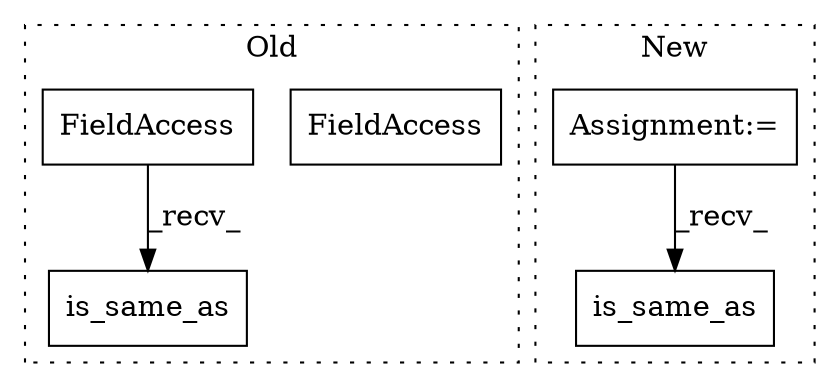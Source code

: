 digraph G {
subgraph cluster0 {
1 [label="is_same_as" a="32" s="2023,2055" l="11,1" shape="box"];
3 [label="FieldAccess" a="22" s="1945" l="77" shape="box"];
5 [label="FieldAccess" a="22" s="1945" l="77" shape="box"];
label = "Old";
style="dotted";
}
subgraph cluster1 {
2 [label="is_same_as" a="32" s="2277,2309" l="11,1" shape="box"];
4 [label="Assignment:=" a="7" s="2098" l="31" shape="box"];
label = "New";
style="dotted";
}
4 -> 2 [label="_recv_"];
5 -> 1 [label="_recv_"];
}